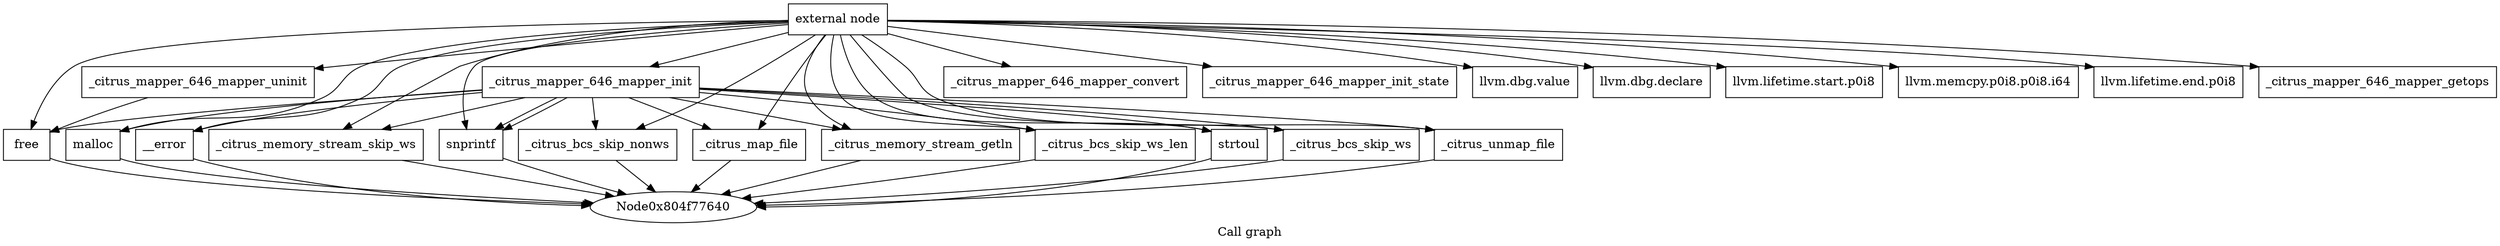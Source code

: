 digraph "Call graph" {
	label="Call graph";

	Node0x804f77610 [shape=record,label="{external node}"];
	Node0x804f77610 -> Node0x804f776a0;
	Node0x804f77610 -> Node0x804f77b80;
	Node0x804f77610 -> Node0x804f77be0;
	Node0x804f77610 -> Node0x804f77c40;
	Node0x804f77610 -> Node0x804f77ca0;
	Node0x804f77610 -> Node0x804f77b20;
	Node0x804f77610 -> Node0x804f77d00;
	Node0x804f77610 -> Node0x804f77d60;
	Node0x804f77610 -> Node0x804f77700;
	Node0x804f77610 -> Node0x804f77760;
	Node0x804f77610 -> Node0x804f777c0;
	Node0x804f77610 -> Node0x804f77820;
	Node0x804f77610 -> Node0x804f77880;
	Node0x804f77610 -> Node0x804f778e0;
	Node0x804f77610 -> Node0x804f77dc0;
	Node0x804f77610 -> Node0x804f77940;
	Node0x804f77610 -> Node0x804f779a0;
	Node0x804f77610 -> Node0x804f77a00;
	Node0x804f77610 -> Node0x804f77a60;
	Node0x804f77610 -> Node0x804f77ac0;
	Node0x804f77610 -> Node0x804f77e20;
	Node0x804f77610 -> Node0x804f77e80;
	Node0x804f776a0 [shape=record,label="{_citrus_mapper_646_mapper_init}"];
	Node0x804f776a0 -> Node0x804f77700;
	Node0x804f776a0 -> Node0x804f77760;
	Node0x804f776a0 -> Node0x804f777c0;
	Node0x804f776a0 -> Node0x804f77820;
	Node0x804f776a0 -> Node0x804f77880;
	Node0x804f776a0 -> Node0x804f778e0;
	Node0x804f776a0 -> Node0x804f77940;
	Node0x804f776a0 -> Node0x804f779a0;
	Node0x804f776a0 -> Node0x804f77820;
	Node0x804f776a0 -> Node0x804f77a00;
	Node0x804f776a0 -> Node0x804f77a60;
	Node0x804f776a0 -> Node0x804f77ac0;
	Node0x804f776a0 -> Node0x804f77b20;
	Node0x804f77b80 [shape=record,label="{_citrus_mapper_646_mapper_uninit}"];
	Node0x804f77b80 -> Node0x804f77b20;
	Node0x804f77be0 [shape=record,label="{_citrus_mapper_646_mapper_convert}"];
	Node0x804f77c40 [shape=record,label="{_citrus_mapper_646_mapper_init_state}"];
	Node0x804f77ca0 [shape=record,label="{llvm.dbg.value}"];
	Node0x804f77b20 [shape=record,label="{free}"];
	Node0x804f77b20 -> Node0x804f77640;
	Node0x804f77d00 [shape=record,label="{llvm.dbg.declare}"];
	Node0x804f77d60 [shape=record,label="{llvm.lifetime.start.p0i8}"];
	Node0x804f77700 [shape=record,label="{malloc}"];
	Node0x804f77700 -> Node0x804f77640;
	Node0x804f77760 [shape=record,label="{__error}"];
	Node0x804f77760 -> Node0x804f77640;
	Node0x804f777c0 [shape=record,label="{_citrus_memory_stream_skip_ws}"];
	Node0x804f777c0 -> Node0x804f77640;
	Node0x804f77820 [shape=record,label="{snprintf}"];
	Node0x804f77820 -> Node0x804f77640;
	Node0x804f77880 [shape=record,label="{_citrus_bcs_skip_nonws}"];
	Node0x804f77880 -> Node0x804f77640;
	Node0x804f778e0 [shape=record,label="{_citrus_map_file}"];
	Node0x804f778e0 -> Node0x804f77640;
	Node0x804f77dc0 [shape=record,label="{llvm.memcpy.p0i8.p0i8.i64}"];
	Node0x804f77940 [shape=record,label="{_citrus_memory_stream_getln}"];
	Node0x804f77940 -> Node0x804f77640;
	Node0x804f779a0 [shape=record,label="{_citrus_bcs_skip_ws_len}"];
	Node0x804f779a0 -> Node0x804f77640;
	Node0x804f77a00 [shape=record,label="{strtoul}"];
	Node0x804f77a00 -> Node0x804f77640;
	Node0x804f77a60 [shape=record,label="{_citrus_bcs_skip_ws}"];
	Node0x804f77a60 -> Node0x804f77640;
	Node0x804f77ac0 [shape=record,label="{_citrus_unmap_file}"];
	Node0x804f77ac0 -> Node0x804f77640;
	Node0x804f77e20 [shape=record,label="{llvm.lifetime.end.p0i8}"];
	Node0x804f77e80 [shape=record,label="{_citrus_mapper_646_mapper_getops}"];
}
